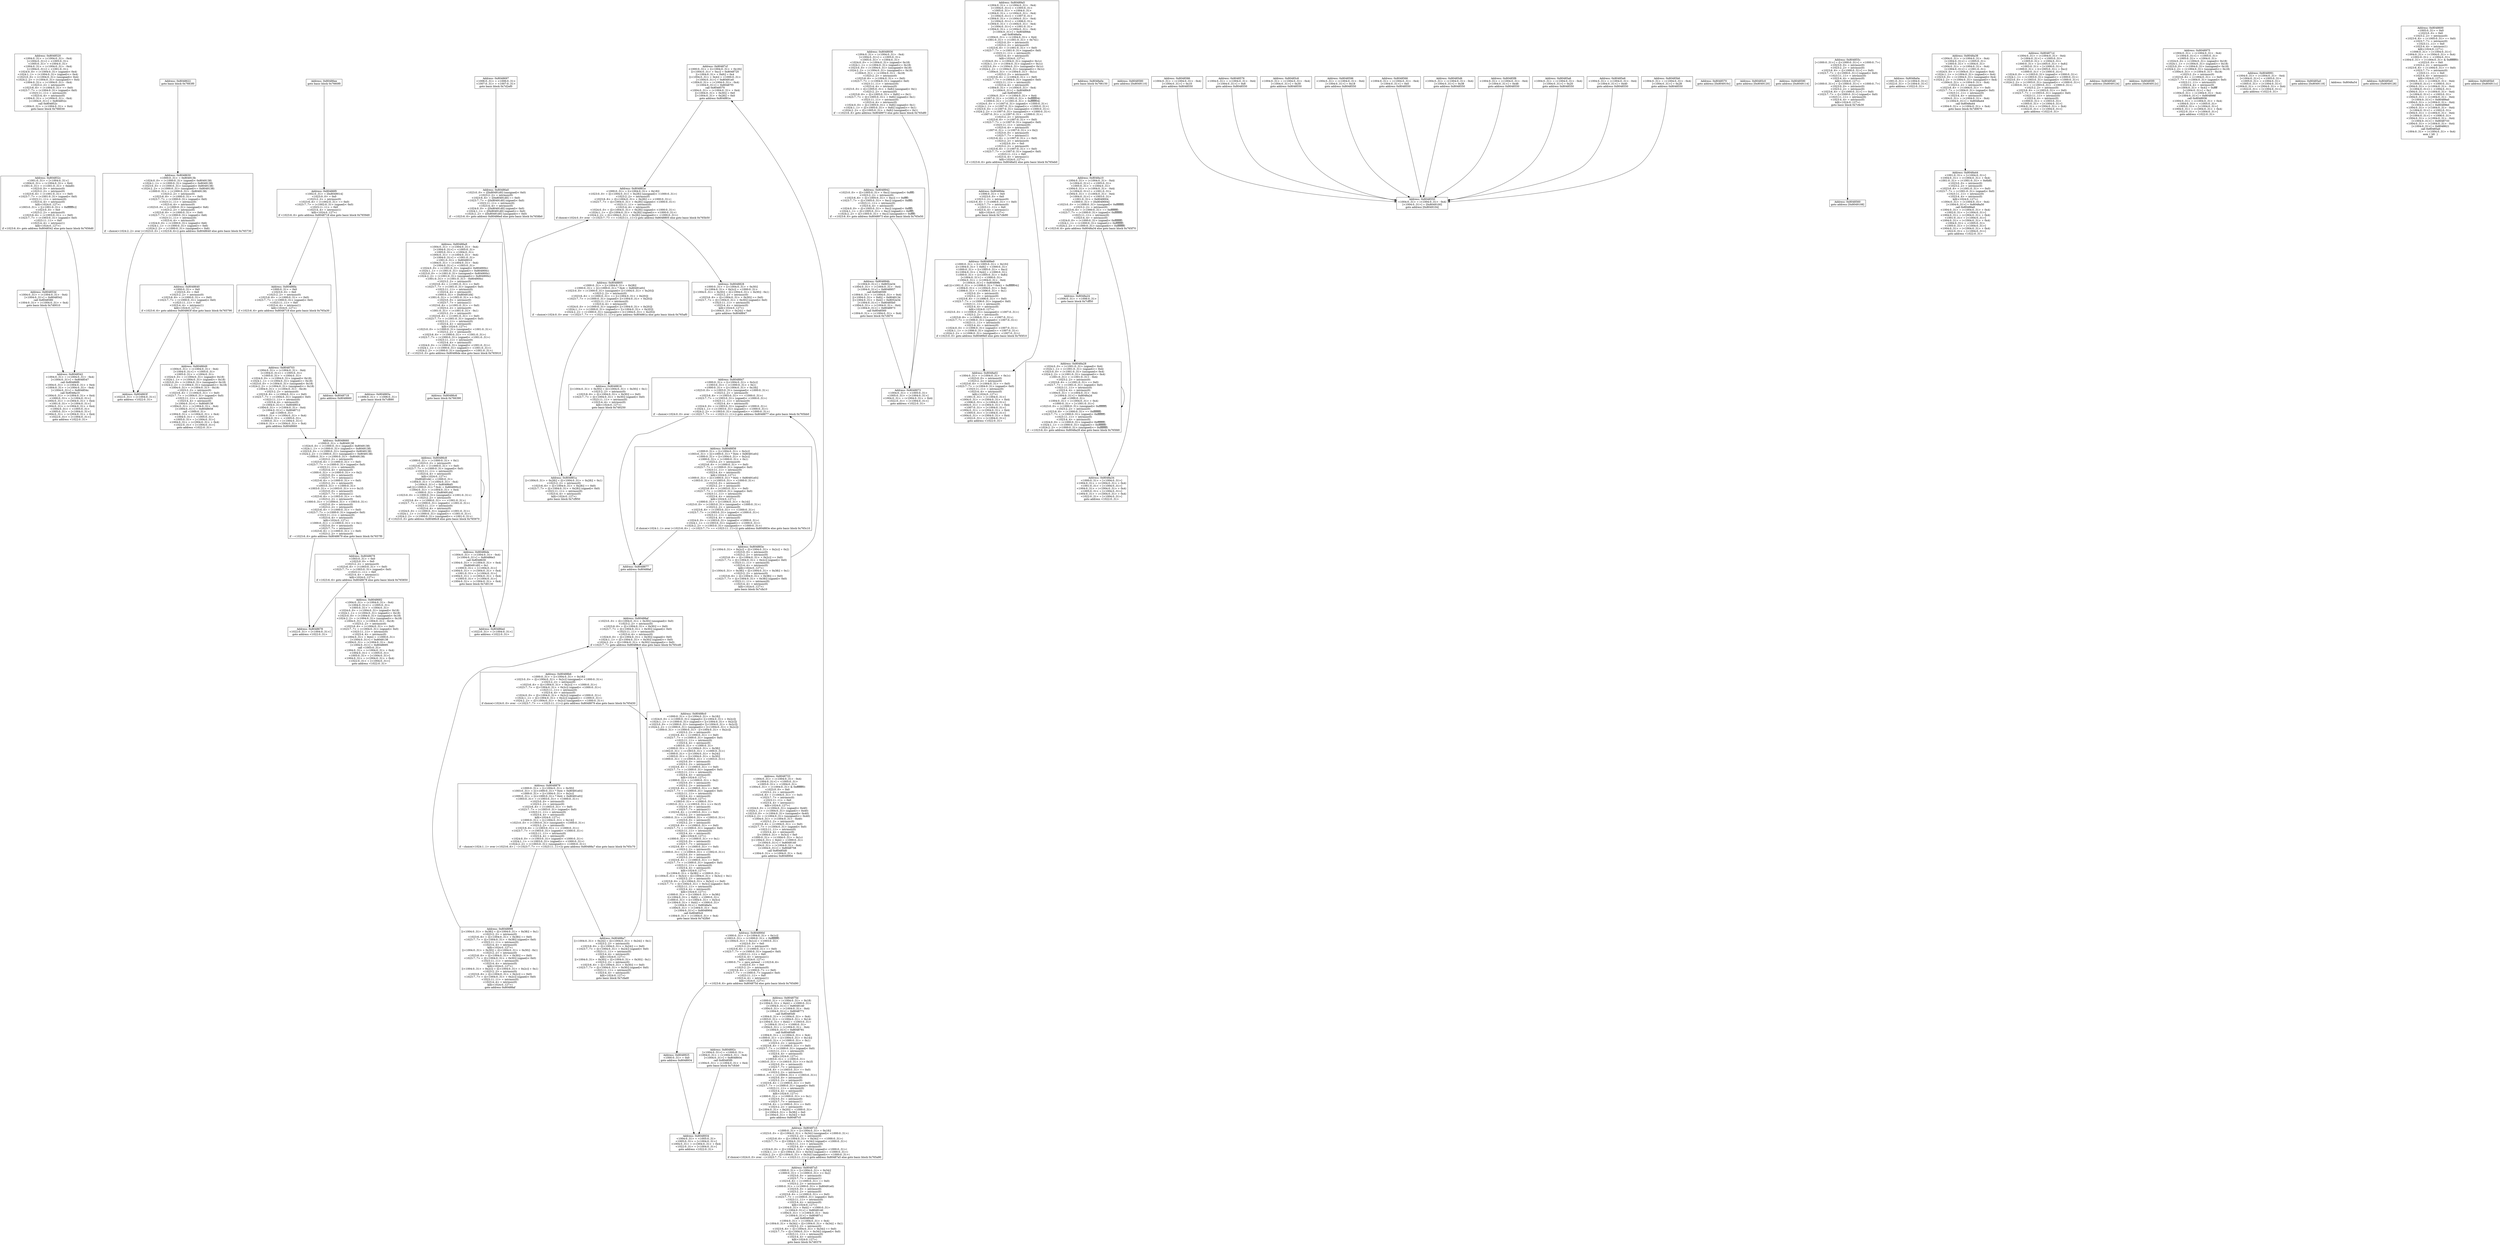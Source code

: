 digraph Program0x75bf80 {
basicBlock0x765670 [shape=box,label="Address: 0x8048520\n<1004:0..31> = (<1004:0..31> - 0x4)\n[<1004:0..31>] = <1005:0..31>\n<1005:0..31> = <1004:0..31>\n<1004:0..31> = (<1004:0..31> - 0x4)\n[<1004:0..31>] = <1001:0..31>\n<1024:0..0> = (<1004:0..31> (signed)< 0x4)\n<1024:1..1> = (<1004:0..31> (signed)<= 0x4)\n<1023:0..0> = (<1004:0..31> (unsigned)< 0x4)\n<1024:2..2> = (<1004:0..31> (unsigned)<= 0x4)\n<1004:0..31> = (<1004:0..31> - 0x4)\n<1023:2..2> = intrinsic(0)\n<1023:6..6> = (<1004:0..31> == 0x0)\n<1023:7..7> = (<1004:0..31> (signed)< 0x0)\n<1023:11..11> = intrinsic(0)\n<1023:4..4> = intrinsic(0)\n<1004:0..31> = (<1004:0..31> - 0x4)\n[<1004:0..31>] = 0x804852c\ncall 0x804852c\n<1004:0..31> = (<1004:0..31> + 0x4)\ngoto basic block 0x766030\n"];
basicBlock0x7656d0 [shape=box,label="Address: 0x804853d\n<1004:0..31> = (<1004:0..31> - 0x4)\n[<1004:0..31>] = 0x8048542\ncall 0x8048580\n<1004:0..31> = (<1004:0..31> + 0x4)\ngoto basic block 0x7d0010\n"];
basicBlock0x765730 [shape=box,label="Address: 0x804863f\n<1022:0..31> = [<1004:0..31>]\ngoto address <1022:0..31>\n"];
basicBlock0x765790 [shape=box,label="Address: 0x8048649\n<1004:0..31> = (<1004:0..31> - 0x4)\n[<1004:0..31>] = <1005:0..31>\n<1005:0..31> = <1004:0..31>\n<1024:0..0> = (<1004:0..31> (signed)< 0x18)\n<1024:1..1> = (<1004:0..31> (signed)<= 0x18)\n<1023:0..0> = (<1004:0..31> (unsigned)< 0x18)\n<1024:2..2> = (<1004:0..31> (unsigned)<= 0x18)\n<1004:0..31> = (<1004:0..31> - 0x18)\n<1023:2..2> = intrinsic(0)\n<1023:6..6> = (<1004:0..31> == 0x0)\n<1023:7..7> = (<1004:0..31> (signed)< 0x0)\n<1023:11..11> = intrinsic(0)\n<1023:4..4> = intrinsic(0)\n[<1004:0..31>] = 0x8049138\n<1004:0..31> = (<1004:0..31> - 0x4)\n[<1004:0..31>] = 0x8048658\ncall <1000:0..31>\n<1004:0..31> = (<1004:0..31> + 0x4)\n<1004:0..31> = <1005:0..31>\n<1005:0..31> = [<1004:0..31>]\n<1004:0..31> = (<1004:0..31> + 0x4)\n<1022:0..31> = [<1004:0..31>]\ngoto address <1022:0..31>\n"];
basicBlock0x7657f0 [shape=box,label="Address: 0x8048678\n<1022:0..31> = [<1004:0..31>]\ngoto address <1022:0..31>\n"];
basicBlock0x765850 [shape=box,label="Address: 0x8048682\n<1004:0..31> = (<1004:0..31> - 0x4)\n[<1004:0..31>] = <1005:0..31>\n<1005:0..31> = <1004:0..31>\n<1024:0..0> = (<1004:0..31> (signed)< 0x18)\n<1024:1..1> = (<1004:0..31> (signed)<= 0x18)\n<1023:0..0> = (<1004:0..31> (unsigned)< 0x18)\n<1024:2..2> = (<1004:0..31> (unsigned)<= 0x18)\n<1004:0..31> = (<1004:0..31> - 0x18)\n<1023:2..2> = intrinsic(0)\n<1023:6..6> = (<1004:0..31> == 0x0)\n<1023:7..7> = (<1004:0..31> (signed)< 0x0)\n<1023:11..11> = intrinsic(0)\n<1023:4..4> = intrinsic(0)\n[(<1004:0..31> + 0x4)] = <1000:0..31>\n[<1004:0..31>] = 0x8049138\n<1004:0..31> = (<1004:0..31> - 0x4)\n[<1004:0..31>] = 0x8048695\ncall <1003:0..31>\n<1004:0..31> = (<1004:0..31> + 0x4)\n<1004:0..31> = <1005:0..31>\n<1005:0..31> = [<1004:0..31>]\n<1004:0..31> = (<1004:0..31> + 0x4)\n<1022:0..31> = [<1004:0..31>]\ngoto address <1022:0..31>\n"];
basicBlock0x7658b0 [shape=box,label="Address: 0x80486a9\n<1004:0..31> = (<1004:0..31> - 0x4)\n[<1004:0..31>] = <1005:0..31>\n<1005:0..31> = <1004:0..31>\n<1004:0..31> = (<1004:0..31> - 0x4)\n[<1004:0..31>] = <1001:0..31>\n<1001:0..31> = 0x8049010\n<1004:0..31> = (<1004:0..31> - 0x4)\n[<1004:0..31>] = <1003:0..31>\n<1024:0..0> = (<1001:0..31> (signed)< 0x804900c)\n<1024:1..1> = (<1001:0..31> (signed)<= 0x804900c)\n<1023:0..0> = (<1001:0..31> (unsigned)< 0x804900c)\n<1024:2..2> = (<1001:0..31> (unsigned)<= 0x804900c)\n<1001:0..31> = (<1001:0..31> - 0x804900c)\n<1023:2..2> = intrinsic(0)\n<1023:6..6> = (<1001:0..31> == 0x0)\n<1023:7..7> = (<1001:0..31> (signed)< 0x0)\n<1023:11..11> = intrinsic(0)\n<1023:4..4> = intrinsic(0)\n<1000:0..31> = [0x80491d4]\n<1001:0..31> = (<1001:0..31> >> 0x2)\n<1023:0..0> = intrinsic(0)\n<1023:7..7> = intrinsic(1)\n<1023:6..6> = (<1001:0..31> == 0x0)\n<1023:2..2> = intrinsic(0)\n<1001:0..31> = (<1001:0..31> - 0x1)\n<1023:2..2> = intrinsic(0)\n<1023:6..6> = (<1001:0..31> == 0x0)\n<1023:7..7> = (<1001:0..31> (signed)< 0x0)\n<1023:11..11> = intrinsic(0)\n<1023:4..4> = intrinsic(0)\nkill(<1024:0..127>)\n<1023:0..0> = (<1000:0..31> (unsigned)< <1001:0..31>)\n<1023:2..2> = intrinsic(0)\n<1023:6..6> = (<1000:0..31> == <1001:0..31>)\n<1023:7..7> = (<1000:0..31> (signed)< <1001:0..31>)\n<1023:11..11> = intrinsic(0)\n<1023:4..4> = intrinsic(0)\n<1024:0..0> = (<1000:0..31> (signed)< <1001:0..31>)\n<1024:1..1> = (<1000:0..31> (signed)<= <1001:0..31>)\n<1024:2..2> = (<1000:0..31> (unsigned)<= <1001:0..31>)\nif ~<1023:0..0> goto address 0x80486de else goto basic block 0x765910\n"];
basicBlock0x765910 [shape=box,label="Address: 0x80486c6\ngoto basic block 0x766390\n"];
basicBlock0x765970 [shape=box,label="Address: 0x80486de\n<1004:0..31> = (<1004:0..31> - 0x4)\n[<1004:0..31>] = 0x80486e3\ncall 0x8048630\n<1004:0..31> = (<1004:0..31> + 0x4)\n[0x80491d0] = 0x1\n<1000:0..31> = [<1004:0..31>]\n<1004:0..31> = (<1004:0..31> + 0x4)\n<1001:0..31> = [<1004:0..31>]\n<1004:0..31> = (<1004:0..31> + 0x4)\n<1005:0..31> = [<1004:0..31>]\n<1004:0..31> = (<1004:0..31> + 0x4)\ngoto basic block 0x7d0130\n"];
basicBlock0x7659d0 [shape=box,label="Address: 0x80486fa\n<1000:0..31> = 0x0\n<1023:0..0> = 0x0\n<1023:2..2> = intrinsic(0)\n<1023:6..6> = (<1000:0..31> == 0x0)\n<1023:7..7> = (<1000:0..31> (signed)< 0x0)\n<1023:11..11> = 0x0\n<1023:4..4> = intrinsic(1)\nkill(<1024:0..127>)\nif <1023:6..6> goto address 0x8048718 else goto basic block 0x765a30\n"];
basicBlock0x765a30 [shape=box,label="Address: 0x8048703\n<1004:0..31> = (<1004:0..31> - 0x4)\n[<1004:0..31>] = <1005:0..31>\n<1005:0..31> = <1004:0..31>\n<1024:0..0> = (<1004:0..31> (signed)< 0x18)\n<1024:1..1> = (<1004:0..31> (signed)<= 0x18)\n<1023:0..0> = (<1004:0..31> (unsigned)< 0x18)\n<1024:2..2> = (<1004:0..31> (unsigned)<= 0x18)\n<1004:0..31> = (<1004:0..31> - 0x18)\n<1023:2..2> = intrinsic(0)\n<1023:6..6> = (<1004:0..31> == 0x0)\n<1023:7..7> = (<1004:0..31> (signed)< 0x0)\n<1023:11..11> = intrinsic(0)\n<1023:4..4> = intrinsic(0)\n[<1004:0..31>] = 0x8049014\n<1004:0..31> = (<1004:0..31> - 0x4)\n[<1004:0..31>] = 0x8048712\ncall <1000:0..31>\n<1004:0..31> = (<1004:0..31> + 0x4)\n<1004:0..31> = <1005:0..31>\n<1005:0..31> = [<1004:0..31>]\n<1004:0..31> = (<1004:0..31> + 0x4)\ngoto address 0x8048660\n"];
basicBlock0x765a90 [shape=box,label="Address: 0x80487cf\n<1000:0..31> = [(<1004:0..31> + 0x18)]\n[(<1004:0..31> + 0xc)] = 0x8048720\n[(<1004:0..31> + 0x8)] = 0x4\n[(<1004:0..31> + 0x4)] = <1000:0..31>\n[<1004:0..31>] = 0x80491e0\n<1004:0..31> = (<1004:0..31> - 0x4)\n[<1004:0..31>] = 0x80487f3\ncall 0x8048570\n<1004:0..31> = (<1004:0..31> + 0x4)\n[(<1004:0..31> + 0x30)] = 0x0\n[(<1004:0..31> + 0x28)] = 0x0\ngoto address 0x804881e\n"];
basicBlock0x765af0 [shape=box,label="Address: 0x8048816\n[(<1004:0..31> + 0x30)] = ([(<1004:0..31> + 0x30)] + 0x1)\n<1023:2..2> = intrinsic(0)\n<1023:6..6> = ([(<1004:0..31> + 0x30)] == 0x0)\n<1023:7..7> = ([(<1004:0..31> + 0x30)] (signed)< 0x0)\n<1023:11..11> = intrinsic(0)\n<1023:4..4> = intrinsic(0)\nkill(<1024:0..127>)\ngoto basic block 0x7d0250\n"];
basicBlock0x765b50 [shape=box,label="Address: 0x8048828\n<1000:0..31> = [(<1004:0..31> + 0x30)]\n[(<1004:0..31> + 0x2c)] = <1000:0..31>\n[(<1004:0..31> + 0x30)] = ([(<1004:0..31> + 0x30)] - 0x1)\n<1023:2..2> = intrinsic(0)\n<1023:6..6> = ([(<1004:0..31> + 0x30)] == 0x0)\n<1023:7..7> = ([(<1004:0..31> + 0x30)] (signed)< 0x0)\n<1023:11..11> = intrinsic(0)\n<1023:4..4> = intrinsic(0)\nkill(<1024:0..127>)\n[(<1004:0..31> + 0x24)] = 0x0\ngoto address 0x8048847\n"];
basicBlock0x765bb0 [shape=box,label="Address: 0x8048856\n<1000:0..31> = [(<1004:0..31> + 0x2c)]\n<1003:0..31> = [((<1000:0..31> * 0x4) + 0x80491e0)]\n<1000:0..31> = [(<1004:0..31> + 0x2c)]\n<1000:0..31> = (<1000:0..31> + 0x1)\n<1023:2..2> = intrinsic(0)\n<1023:6..6> = (<1000:0..31> == 0x0)\n<1023:7..7> = (<1000:0..31> (signed)< 0x0)\n<1023:11..11> = intrinsic(0)\n<1023:4..4> = intrinsic(0)\nkill(<1024:0..127>)\n<1000:0..31> = [((<1000:0..31> * 0x4) + 0x80491e0)]\n<1003:0..31> = (<1003:0..31> + <1000:0..31>)\n<1023:0..0> = intrinsic(0)\n<1023:2..2> = intrinsic(0)\n<1023:6..6> = (<1003:0..31> == 0x0)\n<1023:7..7> = (<1003:0..31> (signed)< 0x0)\n<1023:11..11> = intrinsic(0)\n<1023:4..4> = intrinsic(0)\nkill(<1024:0..127>)\n<1000:0..31> = [(<1004:0..31> + 0x14)]\n<1023:0..0> = (<1003:0..31> (unsigned)< <1000:0..31>)\n<1023:2..2> = intrinsic(0)\n<1023:6..6> = (<1003:0..31> == <1000:0..31>)\n<1023:7..7> = (<1003:0..31> (signed)< <1000:0..31>)\n<1023:11..11> = intrinsic(0)\n<1023:4..4> = intrinsic(0)\n<1024:0..0> = (<1003:0..31> (signed)< <1000:0..31>)\n<1024:1..1> = (<1003:0..31> (signed)<= <1000:0..31>)\n<1024:2..2> = (<1003:0..31> (unsigned)<= <1000:0..31>)\nif choice(<1024:1..1> over (<1023:6..6> | ~(<1023:7..7> == <1023:11..11>))) goto address 0x804883e else goto basic block 0x765c10\n"];
basicBlock0x765c10 [shape=box,label="Address: 0x8048877\ngoto address 0x80488af\n"];
basicBlock0x765c70 [shape=box,label="Address: 0x8048899\n[(<1004:0..31> + 0x38)] = ([(<1004:0..31> + 0x38)] + 0x1)\n<1023:2..2> = intrinsic(0)\n<1023:6..6> = ([(<1004:0..31> + 0x38)] == 0x0)\n<1023:7..7> = ([(<1004:0..31> + 0x38)] (signed)< 0x0)\n<1023:11..11> = intrinsic(0)\n<1023:4..4> = intrinsic(0)\nkill(<1024:0..127>)\n[(<1004:0..31> + 0x30)] = ([(<1004:0..31> + 0x30)] - 0x1)\n<1023:2..2> = intrinsic(0)\n<1023:6..6> = ([(<1004:0..31> + 0x30)] == 0x0)\n<1023:7..7> = ([(<1004:0..31> + 0x30)] (signed)< 0x0)\n<1023:11..11> = intrinsic(0)\n<1023:4..4> = intrinsic(0)\nkill(<1024:0..127>)\n[(<1004:0..31> + 0x2c)] = ([(<1004:0..31> + 0x2c)] + 0x1)\n<1023:2..2> = intrinsic(0)\n<1023:6..6> = ([(<1004:0..31> + 0x2c)] == 0x0)\n<1023:7..7> = ([(<1004:0..31> + 0x2c)] (signed)< 0x0)\n<1023:11..11> = intrinsic(0)\n<1023:4..4> = intrinsic(0)\nkill(<1024:0..127>)\ngoto address 0x80488af\n"];
basicBlock0x765cd0 [shape=box,label="Address: 0x80488b6\n<1000:0..31> = [(<1004:0..31> + 0x18)]\n<1023:0..0> = ([(<1004:0..31> + 0x2c)] (unsigned)< <1000:0..31>)\n<1023:2..2> = intrinsic(0)\n<1023:6..6> = ([(<1004:0..31> + 0x2c)] == <1000:0..31>)\n<1023:7..7> = ([(<1004:0..31> + 0x2c)] (signed)< <1000:0..31>)\n<1023:11..11> = intrinsic(0)\n<1023:4..4> = intrinsic(0)\n<1024:0..0> = ([(<1004:0..31> + 0x2c)] (signed)< <1000:0..31>)\n<1024:1..1> = ([(<1004:0..31> + 0x2c)] (signed)<= <1000:0..31>)\n<1024:2..2> = ([(<1004:0..31> + 0x2c)] (unsigned)<= <1000:0..31>)\nif choice(<1024:0..0> over ~(<1023:7..7> == <1023:11..11>)) goto address 0x8048879 else goto basic block 0x765d30\n"];
basicBlock0x765d30 [shape=box,label="Address: 0x80488c0\n<1000:0..31> = [(<1004:0..31> + 0x18)]\n<1024:0..0> = (<1000:0..31> (signed)< [(<1004:0..31> + 0x2c)])\n<1024:1..1> = (<1000:0..31> (signed)<= [(<1004:0..31> + 0x2c)])\n<1023:0..0> = (<1000:0..31> (unsigned)< [(<1004:0..31> + 0x2c)])\n<1024:2..2> = (<1000:0..31> (unsigned)<= [(<1004:0..31> + 0x2c)])\n<1000:0..31> = (<1000:0..31> - [(<1004:0..31> + 0x2c)])\n<1023:2..2> = intrinsic(0)\n<1023:6..6> = (<1000:0..31> == 0x0)\n<1023:7..7> = (<1000:0..31> (signed)< 0x0)\n<1023:11..11> = intrinsic(0)\n<1023:4..4> = intrinsic(0)\n<1003:0..31> = <1000:0..31>\n<1000:0..31> = [(<1004:0..31> + 0x38)]\n<1002:0..31> = (<1003:0..31> + <1000:0..31>)\n<1000:0..31> = [(<1004:0..31> + 0x24)]\n<1003:0..31> = [(<1004:0..31> + 0x30)]\n<1000:0..31> = (<1000:0..31> + <1003:0..31>)\n<1023:0..0> = intrinsic(0)\n<1023:2..2> = intrinsic(0)\n<1023:6..6> = (<1000:0..31> == 0x0)\n<1023:7..7> = (<1000:0..31> (signed)< 0x0)\n<1023:11..11> = intrinsic(0)\n<1023:4..4> = intrinsic(0)\nkill(<1024:0..127>)\n<1000:0..31> = (<1000:0..31> + 0x2)\n<1023:0..0> = intrinsic(0)\n<1023:2..2> = intrinsic(0)\n<1023:6..6> = (<1000:0..31> == 0x0)\n<1023:7..7> = (<1000:0..31> (signed)< 0x0)\n<1023:11..11> = intrinsic(0)\n<1023:4..4> = intrinsic(0)\nkill(<1024:0..127>)\n<1003:0..31> = <1000:0..31>\n<1003:0..31> = (<1003:0..31> >>> 0x1f)\n<1023:0..0> = intrinsic(0)\n<1023:7..7> = intrinsic(1)\n<1023:6..6> = (<1003:0..31> == 0x0)\n<1023:2..2> = intrinsic(0)\n<1000:0..31> = (<1000:0..31> + <1003:0..31>)\n<1023:0..0> = intrinsic(0)\n<1023:2..2> = intrinsic(0)\n<1023:6..6> = (<1000:0..31> == 0x0)\n<1023:7..7> = (<1000:0..31> (signed)< 0x0)\n<1023:11..11> = intrinsic(0)\n<1023:4..4> = intrinsic(0)\nkill(<1024:0..127>)\n<1000:0..31> = (<1000:0..31> >> 0x1)\n<1023:0..0> = intrinsic(0)\n<1023:7..7> = intrinsic(1)\n<1023:6..6> = (<1000:0..31> == 0x0)\n<1023:2..2> = intrinsic(0)\n<1000:0..31> = (<1000:0..31> + <1002:0..31>)\n<1023:0..0> = intrinsic(0)\n<1023:2..2> = intrinsic(0)\n<1023:6..6> = (<1000:0..31> == 0x0)\n<1023:7..7> = (<1000:0..31> (signed)< 0x0)\n<1023:11..11> = intrinsic(0)\n<1023:4..4> = intrinsic(0)\nkill(<1024:0..127>)\n[(<1004:0..31> + 0x38)] = <1000:0..31>\n[(<1004:0..31> + 0x3c)] = ([(<1004:0..31> + 0x3c)] + 0x1)\n<1023:2..2> = intrinsic(0)\n<1023:6..6> = ([(<1004:0..31> + 0x3c)] == 0x0)\n<1023:7..7> = ([(<1004:0..31> + 0x3c)] (signed)< 0x0)\n<1023:11..11> = intrinsic(0)\n<1023:4..4> = intrinsic(0)\nkill(<1024:0..127>)\n<1000:0..31> = [(<1004:0..31> + 0x38)]\n[(<1004:0..31> + 0x8)] = <1000:0..31>\n<1000:0..31> = [(<1004:0..31> + 0x3c)]\n[(<1004:0..31> + 0x4)] = <1000:0..31>\n[<1004:0..31>] = 0x8048a5c\n<1004:0..31> = (<1004:0..31> - 0x4)\n[<1004:0..31>] = 0x804890d\ncall 0x80485c0\n<1004:0..31> = (<1004:0..31> + 0x4)\ngoto basic block 0x7d2fb0\n"];
basicBlock0x765d90 [shape=box,label="Address: 0x8048925\n<1000:0..31> = 0x0\ngoto address 0x8048934\n"];
basicBlock0x765df0 [shape=box,label="Address: 0x8048942\n<1023:0..0> = ([(<1005:0..31> + 0xc)] (unsigned)< 0xffff)\n<1023:2..2> = intrinsic(0)\n<1023:6..6> = ([(<1005:0..31> + 0xc)] == 0xffff)\n<1023:7..7> = ([(<1005:0..31> + 0xc)] (signed)< 0xffff)\n<1023:11..11> = intrinsic(0)\n<1023:4..4> = intrinsic(0)\n<1024:0..0> = ([(<1005:0..31> + 0xc)] (signed)< 0xffff)\n<1024:1..1> = ([(<1005:0..31> + 0xc)] (signed)<= 0xffff)\n<1024:2..2> = ([(<1005:0..31> + 0xc)] (unsigned)<= 0xffff)\nif ~<1023:6..6> goto address 0x8048973 else goto basic block 0x765e50\n"];
basicBlock0x765e50 [shape=box,label="Address: 0x804894b\n[<1004:0..31>] = 0x8052e34\n<1004:0..31> = (<1004:0..31> - 0x4)\n[<1004:0..31>] = 0x8048957\ncall 0x8048590\n<1004:0..31> = (<1004:0..31> + 0x4)\n[(<1004:0..31> + 0x8)] = 0x8049134\n[(<1004:0..31> + 0x4)] = 0x8052e34\n[<1004:0..31>] = 0x80485b0\n<1004:0..31> = (<1004:0..31> - 0x4)\n[<1004:0..31>] = 0x8048973\ncall 0x8048560\n<1004:0..31> = (<1004:0..31> + 0x4)\ngoto basic block 0x7cfd70\n"];
basicBlock0x765eb0 [shape=box,label="Address: 0x80489de\n<1006:0..31> = 0x0\n<1023:0..0> = 0x0\n<1023:2..2> = intrinsic(0)\n<1023:6..6> = (<1006:0..31> == 0x0)\n<1023:7..7> = intrinsic(0)\n<1023:11..11> = 0x0\n<1023:4..4> = intrinsic(1)\nkill(<1024:0..127>)\ngoto basic block 0x7cfe90\n"];
basicBlock0x765f10 [shape=box,label="Address: 0x8048a02\n<1004:0..31> = (<1004:0..31> + 0x1c)\n<1023:0..0> = intrinsic(0)\n<1023:2..2> = intrinsic(0)\n<1023:6..6> = (<1004:0..31> == 0x0)\n<1023:7..7> = (<1004:0..31> (signed)< 0x0)\n<1023:11..11> = intrinsic(0)\n<1023:4..4> = intrinsic(0)\nkill(<1024:0..127>)\n<1001:0..31> = [<1004:0..31>]\n<1004:0..31> = (<1004:0..31> + 0x4)\n<1006:0..31> = [<1004:0..31>]\n<1004:0..31> = (<1004:0..31> + 0x4)\n<1007:0..31> = [<1004:0..31>]\n<1004:0..31> = (<1004:0..31> + 0x4)\n<1005:0..31> = [<1004:0..31>]\n<1004:0..31> = (<1004:0..31> + 0x4)\n<1022:0..31> = [<1004:0..31>]\ngoto address <1022:0..31>\n"];
basicBlock0x765f70 [shape=box,label="Address: 0x8048a24\n<1006:0..31> = <1006:0..31>\ngoto basic block 0x7cff50\n"];
basicBlock0x765fd0 [shape=box,label="Address: 0x8048a34\n<1000:0..31> = [<1004:0..31>]\n<1004:0..31> = (<1004:0..31> + 0x4)\n<1001:0..31> = [<1004:0..31>]\n<1004:0..31> = (<1004:0..31> + 0x4)\n<1005:0..31> = [<1004:0..31>]\n<1004:0..31> = (<1004:0..31> + 0x4)\n<1022:0..31> = [<1004:0..31>]\ngoto address <1022:0..31>\n"];
basicBlock0x766030 [shape=box,label="Address: 0x804852c\n<1001:0..31> = [<1004:0..31>]\n<1004:0..31> = (<1004:0..31> + 0x4)\n<1001:0..31> = (<1001:0..31> + 0xbd0)\n<1023:0..0> = intrinsic(0)\n<1023:2..2> = intrinsic(0)\n<1023:6..6> = (<1001:0..31> == 0x0)\n<1023:7..7> = (<1001:0..31> (signed)< 0x0)\n<1023:11..11> = intrinsic(0)\n<1023:4..4> = intrinsic(0)\nkill(<1024:0..127>)\n<1003:0..31> = [(<1001:0..31> + 0xfffffffc)]\n<1023:0..0> = 0x0\n<1023:2..2> = intrinsic(0)\n<1023:6..6> = (<1003:0..31> == 0x0)\n<1023:7..7> = (<1003:0..31> (signed)< 0x0)\n<1023:11..11> = 0x0\n<1023:4..4> = intrinsic(1)\nkill(<1024:0..127>)\nif <1023:6..6> goto address 0x8048542 else goto basic block 0x7656d0\n"];
basicBlock0x766090 [shape=box,label="Address: 0x8048580\ngoto address [0x8049110]\n"];
basicBlock0x7660f0 [shape=box,label="Address: 0x80486f0\n<1002:0..31> = [0x8049014]\n<1023:0..0> = 0x0\n<1023:2..2> = intrinsic(0)\n<1023:6..6> = (<1002:0..31> == 0x0)\n<1023:7..7> = (<1002:0..31> (signed)< 0x0)\n<1023:11..11> = 0x0\n<1023:4..4> = intrinsic(1)\nkill(<1024:0..127>)\nif <1023:6..6> goto address 0x8048718 else goto basic block 0x7659d0\n"];
basicBlock0x766150 [shape=box,label="Address: 0x8048a10\n<1004:0..31> = (<1004:0..31> - 0x4)\n[<1004:0..31>] = <1005:0..31>\n<1005:0..31> = <1004:0..31>\n<1004:0..31> = (<1004:0..31> - 0x4)\n[<1004:0..31>] = <1001:0..31>\n<1004:0..31> = (<1004:0..31> - 0x4)\n[<1004:0..31>] = <1003:0..31>\n<1001:0..31> = 0x8049004\n<1000:0..31> = [0x8049004]\n<1023:0..0> = (<1000:0..31> (unsigned)< 0xffffffff)\n<1023:2..2> = intrinsic(0)\n<1023:6..6> = (<1000:0..31> == 0xffffffff)\n<1023:7..7> = (<1000:0..31> (signed)< 0xffffffff)\n<1023:11..11> = intrinsic(0)\n<1023:4..4> = intrinsic(0)\n<1024:0..0> = (<1000:0..31> (signed)< 0xffffffff)\n<1024:1..1> = (<1000:0..31> (signed)<= 0xffffffff)\n<1024:2..2> = (<1000:0..31> (unsigned)<= 0xffffffff)\nif <1023:6..6> goto address 0x8048a34 else goto basic block 0x765f70\n"];
basicBlock0x7661b0 [shape=box,label="Address: 0x8048550\n<1004:0..31> = (<1004:0..31> - 0x4)\n[<1004:0..31>] = [0x8049100]\ngoto address [0x8049104]\n"];
basicBlock0x766210 [shape=box,label="Address: 0x8048640\n<1000:0..31> = 0x0\n<1023:0..0> = 0x0\n<1023:2..2> = intrinsic(0)\n<1023:6..6> = (<1000:0..31> == 0x0)\n<1023:7..7> = (<1000:0..31> (signed)< 0x0)\n<1023:11..11> = 0x0\n<1023:4..4> = intrinsic(1)\nkill(<1024:0..127>)\nif <1023:6..6> goto address 0x804863f else goto basic block 0x765790\n"];
basicBlock0x766270 [shape=box,label="Address: 0x804865a\n<1006:0..31> = <1006:0..31>\ngoto basic block 0x7cf890\n"];
basicBlock0x7662d0 [shape=box,label="Address: 0x8048679\n<1003:0..31> = 0x0\n<1023:0..0> = 0x0\n<1023:2..2> = intrinsic(0)\n<1023:6..6> = (<1003:0..31> == 0x0)\n<1023:7..7> = (<1003:0..31> (signed)< 0x0)\n<1023:11..11> = 0x0\n<1023:4..4> = intrinsic(1)\nkill(<1024:0..127>)\nif <1023:6..6> goto address 0x8048678 else goto basic block 0x765850\n"];
basicBlock0x766330 [shape=box,label="Address: 0x8048697\n<1006:0..31> = <1006:0..31>\n<1007:0..31> = <1007:0..31>\ngoto basic block 0x7d2ef0\n"];
basicBlock0x766390 [shape=box,label="Address: 0x80486c8\n<1000:0..31> = (<1000:0..31> + 0x1)\n<1023:2..2> = intrinsic(0)\n<1023:6..6> = (<1000:0..31> == 0x0)\n<1023:7..7> = (<1000:0..31> (signed)< 0x0)\n<1023:11..11> = intrinsic(0)\n<1023:4..4> = intrinsic(0)\nkill(<1024:0..127>)\n[0x80491d4] = <1000:0..31>\n<1004:0..31> = (<1004:0..31> - 0x4)\n[<1004:0..31>] = 0x80486d5\ncall [((<1000:0..31> * 0x4) + 0x804900c)]\n<1004:0..31> = (<1004:0..31> + 0x4)\n<1000:0..31> = [0x80491d4]\n<1023:0..0> = (<1000:0..31> (unsigned)< <1001:0..31>)\n<1023:2..2> = intrinsic(0)\n<1023:6..6> = (<1000:0..31> == <1001:0..31>)\n<1023:7..7> = (<1000:0..31> (signed)< <1001:0..31>)\n<1023:11..11> = intrinsic(0)\n<1023:4..4> = intrinsic(0)\n<1024:0..0> = (<1000:0..31> (signed)< <1001:0..31>)\n<1024:1..1> = (<1000:0..31> (signed)<= <1001:0..31>)\n<1024:2..2> = (<1000:0..31> (unsigned)<= <1001:0..31>)\nif <1023:0..0> goto address 0x80486c8 else goto basic block 0x765970\n"];
basicBlock0x7663f0 [shape=box,label="Address: 0x8048630\n<1000:0..31> = 0x804913b\n<1024:0..0> = (<1000:0..31> (signed)< 0x8049138)\n<1024:1..1> = (<1000:0..31> (signed)<= 0x8049138)\n<1023:0..0> = (<1000:0..31> (unsigned)< 0x8049138)\n<1024:2..2> = (<1000:0..31> (unsigned)<= 0x8049138)\n<1000:0..31> = (<1000:0..31> - 0x8049138)\n<1023:2..2> = intrinsic(0)\n<1023:6..6> = (<1000:0..31> == 0x0)\n<1023:7..7> = (<1000:0..31> (signed)< 0x0)\n<1023:11..11> = intrinsic(0)\n<1023:4..4> = intrinsic(0)\n<1023:0..0> = (<1000:0..31> (unsigned)< 0x6)\n<1023:2..2> = intrinsic(0)\n<1023:6..6> = (<1000:0..31> == 0x6)\n<1023:7..7> = (<1000:0..31> (signed)< 0x6)\n<1023:11..11> = intrinsic(0)\n<1023:4..4> = intrinsic(0)\n<1024:0..0> = (<1000:0..31> (signed)< 0x6)\n<1024:1..1> = (<1000:0..31> (signed)<= 0x6)\n<1024:2..2> = (<1000:0..31> (unsigned)<= 0x6)\nif ~choice(<1024:2..2> over (<1023:0..0> | <1023:6..6>)) goto address 0x8048640 else goto basic block 0x765730\n"];
basicBlock0x766450 [shape=box,label="Address: 0x80486ee\ngoto basic block 0x7660f0\n"];
basicBlock0x7cf830 [shape=box,label="Address: 0x8048718\ngoto address 0x8048660\n"];
basicBlock0x7cf890 [shape=box,label="Address: 0x8048660\n<1000:0..31> = 0x8049138\n<1024:0..0> = (<1000:0..31> (signed)< 0x8049138)\n<1024:1..1> = (<1000:0..31> (signed)<= 0x8049138)\n<1023:0..0> = (<1000:0..31> (unsigned)< 0x8049138)\n<1024:2..2> = (<1000:0..31> (unsigned)<= 0x8049138)\n<1000:0..31> = (<1000:0..31> - 0x8049138)\n<1023:2..2> = intrinsic(0)\n<1023:6..6> = (<1000:0..31> == 0x0)\n<1023:7..7> = (<1000:0..31> (signed)< 0x0)\n<1023:11..11> = intrinsic(0)\n<1023:4..4> = intrinsic(0)\n<1000:0..31> = (<1000:0..31> >> 0x2)\n<1023:0..0> = intrinsic(0)\n<1023:7..7> = intrinsic(1)\n<1023:6..6> = (<1000:0..31> == 0x0)\n<1023:2..2> = intrinsic(0)\n<1003:0..31> = <1000:0..31>\n<1003:0..31> = (<1003:0..31> >>> 0x1f)\n<1023:0..0> = intrinsic(0)\n<1023:7..7> = intrinsic(1)\n<1023:6..6> = (<1003:0..31> == 0x0)\n<1023:2..2> = intrinsic(0)\n<1000:0..31> = (<1000:0..31> + <1003:0..31>)\n<1023:0..0> = intrinsic(0)\n<1023:2..2> = intrinsic(0)\n<1023:6..6> = (<1000:0..31> == 0x0)\n<1023:7..7> = (<1000:0..31> (signed)< 0x0)\n<1023:11..11> = intrinsic(0)\n<1023:4..4> = intrinsic(0)\nkill(<1024:0..127>)\n<1000:0..31> = (<1000:0..31> >> 0x1)\n<1023:0..0> = intrinsic(0)\n<1023:7..7> = intrinsic(1)\n<1023:6..6> = (<1000:0..31> == 0x0)\n<1023:2..2> = intrinsic(0)\nif ~<1023:6..6> goto address 0x8048679 else goto basic block 0x7657f0\n"];
basicBlock0x7cf8f0 [shape=box,label="Address: 0x8048570\ngoto address [0x804910c]\n"];
basicBlock0x7cf950 [shape=box,label="Address: 0x804881e\n<1000:0..31> = [(<1004:0..31> + 0x18)]\n<1023:0..0> = ([(<1004:0..31> + 0x28)] (unsigned)< <1000:0..31>)\n<1023:2..2> = intrinsic(0)\n<1023:6..6> = ([(<1004:0..31> + 0x28)] == <1000:0..31>)\n<1023:7..7> = ([(<1004:0..31> + 0x28)] (signed)< <1000:0..31>)\n<1023:11..11> = intrinsic(0)\n<1023:4..4> = intrinsic(0)\n<1024:0..0> = ([(<1004:0..31> + 0x28)] (signed)< <1000:0..31>)\n<1024:1..1> = ([(<1004:0..31> + 0x28)] (signed)<= <1000:0..31>)\n<1024:2..2> = ([(<1004:0..31> + 0x28)] (unsigned)<= <1000:0..31>)\nif choice(<1024:0..0> over ~(<1023:7..7> == <1023:11..11>)) goto address 0x8048805 else goto basic block 0x765b50\n"];
basicBlock0x7cf9b0 [shape=box,label="Address: 0x8048805\n<1000:0..31> = [(<1004:0..31> + 0x28)]\n<1000:0..31> = [((<1000:0..31> * 0x4) + 0x80491e0)]\n<1023:0..0> = (<1000:0..31> (unsigned)< [(<1004:0..31> + 0x20)])\n<1023:2..2> = intrinsic(0)\n<1023:6..6> = (<1000:0..31> == [(<1004:0..31> + 0x20)])\n<1023:7..7> = (<1000:0..31> (signed)< [(<1004:0..31> + 0x20)])\n<1023:11..11> = intrinsic(0)\n<1023:4..4> = intrinsic(0)\n<1024:0..0> = (<1000:0..31> (signed)< [(<1004:0..31> + 0x20)])\n<1024:1..1> = (<1000:0..31> (signed)<= [(<1004:0..31> + 0x20)])\n<1024:2..2> = (<1000:0..31> (unsigned)<= [(<1004:0..31> + 0x20)])\nif ~choice(<1024:0..0> over ~(<1023:7..7> == <1023:11..11>)) goto address 0x804881a else goto basic block 0x765af0\n"];
basicBlock0x7cfa10 [shape=box,label="Address: 0x8048847\n<1000:0..31> = [(<1004:0..31> + 0x2c)]\n<1003:0..31> = (<1000:0..31> + 0x1)\n<1000:0..31> = [(<1004:0..31> + 0x18)]\n<1023:0..0> = (<1003:0..31> (unsigned)< <1000:0..31>)\n<1023:2..2> = intrinsic(0)\n<1023:6..6> = (<1003:0..31> == <1000:0..31>)\n<1023:7..7> = (<1003:0..31> (signed)< <1000:0..31>)\n<1023:11..11> = intrinsic(0)\n<1023:4..4> = intrinsic(0)\n<1024:0..0> = (<1003:0..31> (signed)< <1000:0..31>)\n<1024:1..1> = (<1003:0..31> (signed)<= <1000:0..31>)\n<1024:2..2> = (<1003:0..31> (unsigned)<= <1000:0..31>)\nif ~choice(<1024:0..0> over ~(<1023:7..7> == <1023:11..11>)) goto address 0x8048877 else goto basic block 0x765bb0\n"];
basicBlock0x7cfa70 [shape=box,label="Address: 0x804883e\n[(<1004:0..31> + 0x2c)] = ([(<1004:0..31> + 0x2c)] + 0x2)\n<1023:0..0> = intrinsic(0)\n<1023:2..2> = intrinsic(0)\n<1023:6..6> = ([(<1004:0..31> + 0x2c)] == 0x0)\n<1023:7..7> = ([(<1004:0..31> + 0x2c)] (signed)< 0x0)\n<1023:11..11> = intrinsic(0)\n<1023:4..4> = intrinsic(0)\nkill(<1024:0..127>)\n[(<1004:0..31> + 0x38)] = ([(<1004:0..31> + 0x38)] + 0x1)\n<1023:2..2> = intrinsic(0)\n<1023:6..6> = ([(<1004:0..31> + 0x38)] == 0x0)\n<1023:7..7> = ([(<1004:0..31> + 0x38)] (signed)< 0x0)\n<1023:11..11> = intrinsic(0)\n<1023:4..4> = intrinsic(0)\nkill(<1024:0..127>)\ngoto basic block 0x7cfa10\n"];
basicBlock0x7cfad0 [shape=box,label="Address: 0x80488af\n<1023:0..0> = ([(<1004:0..31> + 0x30)] (unsigned)< 0x0)\n<1023:2..2> = intrinsic(0)\n<1023:6..6> = ([(<1004:0..31> + 0x30)] == 0x0)\n<1023:7..7> = ([(<1004:0..31> + 0x30)] (signed)< 0x0)\n<1023:11..11> = intrinsic(0)\n<1023:4..4> = intrinsic(0)\n<1024:0..0> = ([(<1004:0..31> + 0x30)] (signed)< 0x0)\n<1024:1..1> = ([(<1004:0..31> + 0x30)] (signed)<= 0x0)\n<1024:2..2> = ([(<1004:0..31> + 0x30)] (unsigned)<= 0x0)\nif <1023:7..7> goto address 0x80488c0 else goto basic block 0x765cd0\n"];
basicBlock0x7cfb30 [shape=box,label="Address: 0x8048879\n<1000:0..31> = [(<1004:0..31> + 0x30)]\n<1003:0..31> = [((<1000:0..31> * 0x4) + 0x80491e0)]\n<1000:0..31> = [(<1004:0..31> + 0x2c)]\n<1000:0..31> = [((<1000:0..31> * 0x4) + 0x80491e0)]\n<1003:0..31> = (<1003:0..31> + <1000:0..31>)\n<1023:0..0> = intrinsic(0)\n<1023:2..2> = intrinsic(0)\n<1023:6..6> = (<1003:0..31> == 0x0)\n<1023:7..7> = (<1003:0..31> (signed)< 0x0)\n<1023:11..11> = intrinsic(0)\n<1023:4..4> = intrinsic(0)\nkill(<1024:0..127>)\n<1000:0..31> = [(<1004:0..31> + 0x14)]\n<1023:0..0> = (<1003:0..31> (unsigned)< <1000:0..31>)\n<1023:2..2> = intrinsic(0)\n<1023:6..6> = (<1003:0..31> == <1000:0..31>)\n<1023:7..7> = (<1003:0..31> (signed)< <1000:0..31>)\n<1023:11..11> = intrinsic(0)\n<1023:4..4> = intrinsic(0)\n<1024:0..0> = (<1003:0..31> (signed)< <1000:0..31>)\n<1024:1..1> = (<1003:0..31> (signed)<= <1000:0..31>)\n<1024:2..2> = (<1003:0..31> (unsigned)<= <1000:0..31>)\nif ~choice(<1024:1..1> over (<1023:6..6> | ~(<1023:7..7> == <1023:11..11>))) goto address 0x80488a7 else goto basic block 0x765c70\n"];
basicBlock0x7cfb90 [shape=box,label="Address: 0x80488a7\n[(<1004:0..31> + 0x24)] = ([(<1004:0..31> + 0x24)] + 0x1)\n<1023:2..2> = intrinsic(0)\n<1023:6..6> = ([(<1004:0..31> + 0x24)] == 0x0)\n<1023:7..7> = ([(<1004:0..31> + 0x24)] (signed)< 0x0)\n<1023:11..11> = intrinsic(0)\n<1023:4..4> = intrinsic(0)\nkill(<1024:0..127>)\n[(<1004:0..31> + 0x30)] = ([(<1004:0..31> + 0x30)] - 0x1)\n<1023:2..2> = intrinsic(0)\n<1023:6..6> = ([(<1004:0..31> + 0x30)] == 0x0)\n<1023:7..7> = ([(<1004:0..31> + 0x30)] (signed)< 0x0)\n<1023:11..11> = intrinsic(0)\n<1023:4..4> = intrinsic(0)\nkill(<1024:0..127>)\ngoto basic block 0x7cfad0\n"];
basicBlock0x7cfbf0 [shape=box,label="Address: 0x80485c0\ngoto address [0x8049120]\n"];
basicBlock0x7cfc50 [shape=box,label="Address: 0x804875d\n<1000:0..31> = (<1004:0..31> + 0x18)\n[(<1004:0..31> + 0x4)] = <1000:0..31>\n[<1004:0..31>] = 0x8049140\n<1004:0..31> = (<1004:0..31> - 0x4)\n[<1004:0..31>] = 0x8048771\ncall 0x80485d0\n<1004:0..31> = (<1004:0..31> + 0x4)\n<1003:0..31> = (<1004:0..31> + 0x14)\n[(<1004:0..31> + 0x4)] = <1003:0..31>\n[<1004:0..31>] = <1000:0..31>\n<1004:0..31> = (<1004:0..31> - 0x4)\n[<1004:0..31>] = 0x8048781\ncall 0x80485d0\n<1004:0..31> = (<1004:0..31> + 0x4)\n<1000:0..31> = [(<1004:0..31> + 0x14)]\n<1000:0..31> = (<1000:0..31> + 0x1)\n<1023:2..2> = intrinsic(0)\n<1023:6..6> = (<1000:0..31> == 0x0)\n<1023:7..7> = (<1000:0..31> (signed)< 0x0)\n<1023:11..11> = intrinsic(0)\n<1023:4..4> = intrinsic(0)\nkill(<1024:0..127>)\n<1003:0..31> = <1000:0..31>\n<1003:0..31> = (<1003:0..31> >>> 0x1f)\n<1023:0..0> = intrinsic(0)\n<1023:7..7> = intrinsic(1)\n<1023:6..6> = (<1003:0..31> == 0x0)\n<1023:2..2> = intrinsic(0)\n<1000:0..31> = (<1000:0..31> + <1003:0..31>)\n<1023:0..0> = intrinsic(0)\n<1023:2..2> = intrinsic(0)\n<1023:6..6> = (<1000:0..31> == 0x0)\n<1023:7..7> = (<1000:0..31> (signed)< 0x0)\n<1023:11..11> = intrinsic(0)\n<1023:4..4> = intrinsic(0)\nkill(<1024:0..127>)\n<1000:0..31> = (<1000:0..31> >> 0x1)\n<1023:0..0> = intrinsic(0)\n<1023:7..7> = intrinsic(1)\n<1023:6..6> = (<1000:0..31> == 0x0)\n<1023:2..2> = intrinsic(0)\n[(<1004:0..31> + 0x20)] = <1000:0..31>\n[(<1004:0..31> + 0x38)] = 0x0\n[(<1004:0..31> + 0x34)] = 0x0\ngoto address 0x80487c5\n"];
basicBlock0x7cfcb0 [shape=box,label="Address: 0x8048934\n<1004:0..31> = <1005:0..31>\n<1005:0..31> = [<1004:0..31>]\n<1004:0..31> = (<1004:0..31> + 0x4)\n<1022:0..31> = [<1004:0..31>]\ngoto address <1022:0..31>\n"];
basicBlock0x7cfd10 [shape=box,label="Address: 0x804892c\n[<1004:0..31>] = <1000:0..31>\n<1004:0..31> = (<1004:0..31> - 0x4)\n[<1004:0..31>] = 0x8048934\ncall 0x80485f0\n<1004:0..31> = (<1004:0..31> + 0x4)\ngoto basic block 0x7cfcb0\n"];
basicBlock0x7cfd70 [shape=box,label="Address: 0x8048973\n<1004:0..31> = <1005:0..31>\n<1005:0..31> = [<1004:0..31>]\n<1004:0..31> = (<1004:0..31> + 0x4)\n<1022:0..31> = [<1004:0..31>]\ngoto address <1022:0..31>\n"];
basicBlock0x7cfdd0 [shape=box,label="Address: 0x8048590\ngoto address [0x8049114]\n"];
basicBlock0x7cfe30 [shape=box,label="Address: 0x8048560\ngoto address [0x8049108]\n"];
basicBlock0x7cfe90 [shape=box,label="Address: 0x80489e0\n<1000:0..31> = [(<1005:0..31> + 0x10)]\n[(<1004:0..31> + 0x8)] = <1000:0..31>\n<1000:0..31> = [(<1005:0..31> + 0xc)]\n[(<1004:0..31> + 0x4)] = <1000:0..31>\n<1000:0..31> = [(<1005:0..31> + 0x8)]\n[<1004:0..31>] = <1000:0..31>\n<1004:0..31> = (<1004:0..31> - 0x4)\n[<1004:0..31>] = 0x80489fb\ncall [((<1001:0..31> + (<1006:0..31> * 0x4)) + 0xffffff04)]\n<1004:0..31> = (<1004:0..31> + 0x4)\n<1006:0..31> = (<1006:0..31> + 0x1)\n<1023:0..0> = intrinsic(0)\n<1023:2..2> = intrinsic(0)\n<1023:6..6> = (<1006:0..31> == 0x0)\n<1023:7..7> = (<1006:0..31> (signed)< 0x0)\n<1023:11..11> = intrinsic(0)\n<1023:4..4> = intrinsic(0)\nkill(<1024:0..127>)\n<1023:0..0> = (<1006:0..31> (unsigned)< <1007:0..31>)\n<1023:2..2> = intrinsic(0)\n<1023:6..6> = (<1006:0..31> == <1007:0..31>)\n<1023:7..7> = (<1006:0..31> (signed)< <1007:0..31>)\n<1023:11..11> = intrinsic(0)\n<1023:4..4> = intrinsic(0)\n<1024:0..0> = (<1006:0..31> (signed)< <1007:0..31>)\n<1024:1..1> = (<1006:0..31> (signed)<= <1007:0..31>)\n<1024:2..2> = (<1006:0..31> (unsigned)<= <1007:0..31>)\nif <1023:0..0> goto address 0x80489e0 else goto basic block 0x765f10\n"];
basicBlock0x7cfef0 [shape=box,label="Address: 0x8048a0a\n<1001:0..31> = [<1004:0..31>]\n<1022:0..31> = [<1004:0..31>]\ngoto address <1022:0..31>\n"];
basicBlock0x7cff50 [shape=box,label="Address: 0x8048a28\n<1024:0..0> = (<1001:0..31> (signed)< 0x4)\n<1024:1..1> = (<1001:0..31> (signed)<= 0x4)\n<1023:0..0> = (<1001:0..31> (unsigned)< 0x4)\n<1024:2..2> = (<1001:0..31> (unsigned)<= 0x4)\n<1001:0..31> = (<1001:0..31> - 0x4)\n<1023:2..2> = intrinsic(0)\n<1023:6..6> = (<1001:0..31> == 0x0)\n<1023:7..7> = (<1001:0..31> (signed)< 0x0)\n<1023:11..11> = intrinsic(0)\n<1023:4..4> = intrinsic(0)\n<1004:0..31> = (<1004:0..31> - 0x4)\n[<1004:0..31>] = 0x8048a2d\ncall <1000:0..31>\n<1004:0..31> = (<1004:0..31> + 0x4)\n<1000:0..31> = [<1001:0..31>]\n<1023:0..0> = (<1000:0..31> (unsigned)< 0xffffffff)\n<1023:2..2> = intrinsic(0)\n<1023:6..6> = (<1000:0..31> == 0xffffffff)\n<1023:7..7> = (<1000:0..31> (signed)< 0xffffffff)\n<1023:11..11> = intrinsic(0)\n<1023:4..4> = intrinsic(0)\n<1024:0..0> = (<1000:0..31> (signed)< 0xffffffff)\n<1024:1..1> = (<1000:0..31> (signed)<= 0xffffffff)\n<1024:2..2> = (<1000:0..31> (unsigned)<= 0xffffffff)\nif ~<1023:6..6> goto address 0x8048a28 else goto basic block 0x765fd0\n"];
basicBlock0x7cffb0 [shape=box,label="Address: 0x8048a38\n<1004:0..31> = (<1004:0..31> - 0x4)\n[<1004:0..31>] = <1005:0..31>\n<1005:0..31> = <1004:0..31>\n<1004:0..31> = (<1004:0..31> - 0x4)\n[<1004:0..31>] = <1001:0..31>\n<1024:0..0> = (<1004:0..31> (signed)< 0x4)\n<1024:1..1> = (<1004:0..31> (signed)<= 0x4)\n<1023:0..0> = (<1004:0..31> (unsigned)< 0x4)\n<1024:2..2> = (<1004:0..31> (unsigned)<= 0x4)\n<1004:0..31> = (<1004:0..31> - 0x4)\n<1023:2..2> = intrinsic(0)\n<1023:6..6> = (<1004:0..31> == 0x0)\n<1023:7..7> = (<1004:0..31> (signed)< 0x0)\n<1023:11..11> = intrinsic(0)\n<1023:4..4> = intrinsic(0)\n<1004:0..31> = (<1004:0..31> - 0x4)\n[<1004:0..31>] = 0x8048a44\ncall 0x8048a44\n<1004:0..31> = (<1004:0..31> + 0x4)\ngoto basic block 0x7d0670\n"];
basicBlock0x7d0010 [shape=box,label="Address: 0x8048542\n<1004:0..31> = (<1004:0..31> - 0x4)\n[<1004:0..31>] = 0x8048547\ncall 0x80486f0\n<1004:0..31> = (<1004:0..31> + 0x4)\n<1004:0..31> = (<1004:0..31> - 0x4)\n[<1004:0..31>] = 0x804854c\ncall 0x8048a10\n<1004:0..31> = (<1004:0..31> + 0x4)\n<1000:0..31> = [<1004:0..31>]\n<1004:0..31> = (<1004:0..31> + 0x4)\n<1001:0..31> = [<1004:0..31>]\n<1004:0..31> = (<1004:0..31> + 0x4)\n<1004:0..31> = <1005:0..31>\n<1005:0..31> = [<1004:0..31>]\n<1004:0..31> = (<1004:0..31> + 0x4)\n<1022:0..31> = [<1004:0..31>]\ngoto address <1022:0..31>\n"];
basicBlock0x7d0070 [shape=box,label="Address: 0x8048586\n<1004:0..31> = (<1004:0..31> - 0x4)\n[<1004:0..31>] = 0x10\ngoto address 0x8048550\n"];
basicBlock0x7d00d0 [shape=box,label="Address: 0x804855c\n[<1000:0..31>] = ([<1000:0..31>] + <1000:0..7>)\n<1023:0..0> = intrinsic(0)\n<1023:2..2> = intrinsic(0)\n<1023:6..6> = ([<1000:0..31>] == 0x0)\n<1023:7..7> = ([<1000:0..31>] (signed)< 0x0)\n<1023:11..11> = intrinsic(0)\n<1023:4..4> = intrinsic(0)\nkill(<1024:0..127>)\n[<1000:0..31>] = ([<1000:0..31>] + <1000:0..7>)\n<1023:0..0> = intrinsic(0)\n<1023:2..2> = intrinsic(0)\n<1023:6..6> = ([<1000:0..31>] == 0x0)\n<1023:7..7> = ([<1000:0..31>] (signed)< 0x0)\n<1023:11..11> = intrinsic(0)\n<1023:4..4> = intrinsic(0)\nkill(<1024:0..127>)\ngoto basic block 0x7cfe30\n"];
basicBlock0x7d0130 [shape=box,label="Address: 0x80486ed\n<1022:0..31> = [<1004:0..31>]\ngoto address <1022:0..31>\n"];
basicBlock0x7d0190 [shape=box,label="Address: 0x804871d\n<1004:0..31> = (<1004:0..31> - 0x4)\n[<1004:0..31>] = <1005:0..31>\n<1005:0..31> = <1004:0..31>\n<1000:0..31> = [(<1005:0..31> + 0x8)]\n<1003:0..31> = [<1000:0..31>]\n<1000:0..31> = [(<1005:0..31> + 0xc)]\n<1000:0..31> = [<1000:0..31>]\n<1024:0..0> = (<1003:0..31> (signed)< <1000:0..31>)\n<1024:1..1> = (<1003:0..31> (signed)<= <1000:0..31>)\n<1023:0..0> = (<1003:0..31> (unsigned)< <1000:0..31>)\n<1024:2..2> = (<1003:0..31> (unsigned)<= <1000:0..31>)\n<1003:0..31> = (<1003:0..31> - <1000:0..31>)\n<1023:2..2> = intrinsic(0)\n<1023:6..6> = (<1003:0..31> == 0x0)\n<1023:7..7> = (<1003:0..31> (signed)< 0x0)\n<1023:11..11> = intrinsic(0)\n<1023:4..4> = intrinsic(0)\n<1000:0..31> = <1003:0..31>\n<1005:0..31> = [<1004:0..31>]\n<1004:0..31> = (<1004:0..31> + 0x4)\n<1022:0..31> = [<1004:0..31>]\ngoto address <1022:0..31>\n"];
basicBlock0x7d01f0 [shape=box,label="Address: 0x8048576\n<1004:0..31> = (<1004:0..31> - 0x4)\n[<1004:0..31>] = 0x8\ngoto address 0x8048550\n"];
basicBlock0x7d0250 [shape=box,label="Address: 0x804881a\n[(<1004:0..31> + 0x28)] = ([(<1004:0..31> + 0x28)] + 0x1)\n<1023:2..2> = intrinsic(0)\n<1023:6..6> = ([(<1004:0..31> + 0x28)] == 0x0)\n<1023:7..7> = ([(<1004:0..31> + 0x28)] (signed)< 0x0)\n<1023:11..11> = intrinsic(0)\n<1023:4..4> = intrinsic(0)\nkill(<1024:0..127>)\ngoto basic block 0x7cf950\n"];
basicBlock0x7d02b0 [shape=box,label="Address: 0x80485c6\n<1004:0..31> = (<1004:0..31> - 0x4)\n[<1004:0..31>] = 0x30\ngoto address 0x8048550\n"];
basicBlock0x7d0310 [shape=box,label="Address: 0x80485d0\ngoto address [0x8049124]\n"];
basicBlock0x7d0370 [shape=box,label="Address: 0x80487c5\n<1000:0..31> = [(<1004:0..31> + 0x18)]\n<1023:0..0> = ([(<1004:0..31> + 0x34)] (unsigned)< <1000:0..31>)\n<1023:2..2> = intrinsic(0)\n<1023:6..6> = ([(<1004:0..31> + 0x34)] == <1000:0..31>)\n<1023:7..7> = ([(<1004:0..31> + 0x34)] (signed)< <1000:0..31>)\n<1023:11..11> = intrinsic(0)\n<1023:4..4> = intrinsic(0)\n<1024:0..0> = ([(<1004:0..31> + 0x34)] (signed)< <1000:0..31>)\n<1024:1..1> = ([(<1004:0..31> + 0x34)] (signed)<= <1000:0..31>)\n<1024:2..2> = ([(<1004:0..31> + 0x34)] (unsigned)<= <1000:0..31>)\nif choice(<1024:0..0> over ~(<1023:7..7> == <1023:11..11>)) goto address 0x80487a5 else goto basic block 0x765a90\n"];
basicBlock0x7d03d0 [shape=box,label="Address: 0x80487a5\n<1000:0..31> = [(<1004:0..31> + 0x34)]\n<1000:0..31> = (<1000:0..31> << 0x2)\n<1023:0..0> = intrinsic(0)\n<1023:7..7> = intrinsic(1)\n<1023:6..6> = (<1000:0..31> == 0x0)\n<1023:2..2> = intrinsic(0)\n<1000:0..31> = (<1000:0..31> + 0x80491e0)\n<1023:0..0> = intrinsic(0)\n<1023:2..2> = intrinsic(0)\n<1023:6..6> = (<1000:0..31> == 0x0)\n<1023:7..7> = (<1000:0..31> (signed)< 0x0)\n<1023:11..11> = intrinsic(0)\n<1023:4..4> = intrinsic(0)\nkill(<1024:0..127>)\n[(<1004:0..31> + 0x4)] = <1000:0..31>\n[<1004:0..31>] = 0x8049140\n<1004:0..31> = (<1004:0..31> - 0x4)\n[<1004:0..31>] = 0x80487c1\ncall 0x80485d0\n<1004:0..31> = (<1004:0..31> + 0x4)\n[(<1004:0..31> + 0x34)] = ([(<1004:0..31> + 0x34)] + 0x1)\n<1023:2..2> = intrinsic(0)\n<1023:6..6> = ([(<1004:0..31> + 0x34)] == 0x0)\n<1023:7..7> = ([(<1004:0..31> + 0x34)] (signed)< 0x0)\n<1023:11..11> = intrinsic(0)\n<1023:4..4> = intrinsic(0)\nkill(<1024:0..127>)\ngoto basic block 0x7d0370\n"];
basicBlock0x7d0430 [shape=box,label="Address: 0x8048936\n<1004:0..31> = (<1004:0..31> - 0x4)\n[<1004:0..31>] = <1005:0..31>\n<1005:0..31> = <1004:0..31>\n<1024:0..0> = (<1004:0..31> (signed)< 0x18)\n<1024:1..1> = (<1004:0..31> (signed)<= 0x18)\n<1023:0..0> = (<1004:0..31> (unsigned)< 0x18)\n<1024:2..2> = (<1004:0..31> (unsigned)<= 0x18)\n<1004:0..31> = (<1004:0..31> - 0x18)\n<1023:2..2> = intrinsic(0)\n<1023:6..6> = (<1004:0..31> == 0x0)\n<1023:7..7> = (<1004:0..31> (signed)< 0x0)\n<1023:11..11> = intrinsic(0)\n<1023:4..4> = intrinsic(0)\n<1023:0..0> = ([(<1005:0..31> + 0x8)] (unsigned)< 0x1)\n<1023:2..2> = intrinsic(0)\n<1023:6..6> = ([(<1005:0..31> + 0x8)] == 0x1)\n<1023:7..7> = ([(<1005:0..31> + 0x8)] (signed)< 0x1)\n<1023:11..11> = intrinsic(0)\n<1023:4..4> = intrinsic(0)\n<1024:0..0> = ([(<1005:0..31> + 0x8)] (signed)< 0x1)\n<1024:1..1> = ([(<1005:0..31> + 0x8)] (signed)<= 0x1)\n<1024:2..2> = ([(<1005:0..31> + 0x8)] (unsigned)<= 0x1)\nif ~<1023:6..6> goto address 0x8048973 else goto basic block 0x765df0\n"];
basicBlock0x7d0490 [shape=box,label="Address: 0x80485f0\ngoto address [0x804912c]\n"];
basicBlock0x7d04f0 [shape=box,label="Address: 0x8048975\n<1004:0..31> = (<1004:0..31> - 0x4)\n[<1004:0..31>] = <1005:0..31>\n<1005:0..31> = <1004:0..31>\n<1024:0..0> = (<1004:0..31> (signed)< 0x18)\n<1024:1..1> = (<1004:0..31> (signed)<= 0x18)\n<1023:0..0> = (<1004:0..31> (unsigned)< 0x18)\n<1024:2..2> = (<1004:0..31> (unsigned)<= 0x18)\n<1004:0..31> = (<1004:0..31> - 0x18)\n<1023:2..2> = intrinsic(0)\n<1023:6..6> = (<1004:0..31> == 0x0)\n<1023:7..7> = (<1004:0..31> (signed)< 0x0)\n<1023:11..11> = intrinsic(0)\n<1023:4..4> = intrinsic(0)\n[(<1004:0..31> + 0x4)] = 0xffff\n[<1004:0..31>] = 0x1\n<1004:0..31> = (<1004:0..31> - 0x4)\n[<1004:0..31>] = 0x804898f\ncall 0x8048936\n<1004:0..31> = (<1004:0..31> + 0x4)\n<1004:0..31> = <1005:0..31>\n<1005:0..31> = [<1004:0..31>]\n<1004:0..31> = (<1004:0..31> + 0x4)\n<1022:0..31> = [<1004:0..31>]\ngoto address <1022:0..31>\n"];
basicBlock0x7d0550 [shape=box,label="Address: 0x8048596\n<1004:0..31> = (<1004:0..31> - 0x4)\n[<1004:0..31>] = 0x18\ngoto address 0x8048550\n"];
basicBlock0x7d05b0 [shape=box,label="Address: 0x8048566\n<1004:0..31> = (<1004:0..31> - 0x4)\n[<1004:0..31>] = 0x0\ngoto address 0x8048550\n"];
basicBlock0x7d0610 [shape=box,label="Address: 0x8048a0e\ngoto basic block 0x766150\n"];
basicBlock0x7d0670 [shape=box,label="Address: 0x8048a44\n<1001:0..31> = [<1004:0..31>]\n<1004:0..31> = (<1004:0..31> + 0x4)\n<1001:0..31> = (<1001:0..31> + 0x6b8)\n<1023:0..0> = intrinsic(0)\n<1023:2..2> = intrinsic(0)\n<1023:6..6> = (<1001:0..31> == 0x0)\n<1023:7..7> = (<1001:0..31> (signed)< 0x0)\n<1023:11..11> = intrinsic(0)\n<1023:4..4> = intrinsic(0)\nkill(<1024:0..127>)\n<1004:0..31> = (<1004:0..31> - 0x4)\n[<1004:0..31>] = 0x8048a50\ncall 0x80486a0\n<1004:0..31> = (<1004:0..31> + 0x4)\n<1002:0..31> = [<1004:0..31>]\n<1004:0..31> = (<1004:0..31> + 0x4)\n<1001:0..31> = [<1004:0..31>]\n<1004:0..31> = (<1004:0..31> + 0x4)\n<1004:0..31> = <1005:0..31>\n<1005:0..31> = [<1004:0..31>]\n<1004:0..31> = (<1004:0..31> + 0x4)\n<1022:0..31> = [<1004:0..31>]\ngoto address <1022:0..31>\n"];
basicBlock0x7d06d0 [shape=box,label="Address: 0x8048733\n<1004:0..31> = (<1004:0..31> - 0x4)\n[<1004:0..31>] = <1005:0..31>\n<1005:0..31> = <1004:0..31>\n<1004:0..31> = (<1004:0..31> & 0xfffffff0)\n<1023:0..0> = 0x0\n<1023:2..2> = intrinsic(0)\n<1023:6..6> = (<1004:0..31> == 0x0)\n<1023:7..7> = intrinsic(0)\n<1023:11..11> = 0x0\n<1023:4..4> = intrinsic(1)\nkill(<1024:0..127>)\n<1024:0..0> = (<1004:0..31> (signed)< 0x40)\n<1024:1..1> = (<1004:0..31> (signed)<= 0x40)\n<1023:0..0> = (<1004:0..31> (unsigned)< 0x40)\n<1024:2..2> = (<1004:0..31> (unsigned)<= 0x40)\n<1004:0..31> = (<1004:0..31> - 0x40)\n<1023:2..2> = intrinsic(0)\n<1023:6..6> = (<1004:0..31> == 0x0)\n<1023:7..7> = (<1004:0..31> (signed)< 0x0)\n<1023:11..11> = intrinsic(0)\n<1023:4..4> = intrinsic(0)\n[(<1004:0..31> + 0x3c)] = 0x0\n<1000:0..31> = (<1004:0..31> + 0x1c)\n[(<1004:0..31> + 0x4)] = <1000:0..31>\n[<1004:0..31>] = 0x8049140\n<1004:0..31> = (<1004:0..31> - 0x4)\n[<1004:0..31>] = 0x8048758\ncall 0x80485d0\n<1004:0..31> = (<1004:0..31> + 0x4)\ngoto address 0x804890d\n"];
basicBlock0x7d0730 [shape=box,label="Address: 0x80485d6\n<1004:0..31> = (<1004:0..31> - 0x4)\n[<1004:0..31>] = 0x38\ngoto address 0x8048550\n"];
basicBlock0x7d0790 [shape=box,label="Address: 0x80485f6\n<1004:0..31> = (<1004:0..31> - 0x4)\n[<1004:0..31>] = 0x48\ngoto address 0x8048550\n"];
basicBlock0x7d2e30 [shape=box,label="Address: 0x8048991\n<1004:0..31> = (<1004:0..31> - 0x4)\n[<1004:0..31>] = <1005:0..31>\n<1005:0..31> = <1004:0..31>\n<1005:0..31> = [<1004:0..31>]\n<1004:0..31> = (<1004:0..31> + 0x4)\n<1022:0..31> = [<1004:0..31>]\ngoto address <1022:0..31>\n"];
basicBlock0x7d2e90 [shape=box,label="Address: 0x80485a0\ngoto address [0x8049118]\n"];
basicBlock0x7d2ef0 [shape=box,label="Address: 0x80486a0\n<1023:0..0> = ([0x80491d0] (unsigned)< 0x0)\n<1023:2..2> = intrinsic(0)\n<1023:6..6> = ([0x80491d0] == 0x0)\n<1023:7..7> = ([0x80491d0] (signed)< 0x0)\n<1023:11..11> = intrinsic(0)\n<1023:4..4> = intrinsic(0)\n<1024:0..0> = ([0x80491d0] (signed)< 0x0)\n<1024:1..1> = ([0x80491d0] (signed)<= 0x0)\n<1024:2..2> = ([0x80491d0] (unsigned)<= 0x0)\nif ~<1023:6..6> goto address 0x80486ed else goto basic block 0x7658b0\n"];
basicBlock0x7d2f50 [shape=box,label="Address: 0x8048a54\n"];
basicBlock0x7d2fb0 [shape=box,label="Address: 0x804890d\n<1000:0..31> = [(<1004:0..31> + 0x1c)]\n<1003:0..31> = (<1000:0..31> + 0xffffffff)\n[(<1004:0..31> + 0x1c)] = <1003:0..31>\n<1023:0..0> = 0x0\n<1023:2..2> = intrinsic(0)\n<1023:6..6> = (<1000:0..31> == 0x0)\n<1023:7..7> = (<1000:0..31> (signed)< 0x0)\n<1023:11..11> = 0x0\n<1023:4..4> = intrinsic(1)\nkill(<1024:0..127>)\n<1000:0..7> = zero_extend ~<1023:6..6>\n<1023:0..0> = 0x0\n<1023:2..2> = intrinsic(0)\n<1023:6..6> = (<1000:0..7> == 0x0)\n<1023:7..7> = (<1000:0..7> (signed)< 0x0)\n<1023:11..11> = 0x0\n<1023:4..4> = intrinsic(1)\nkill(<1024:0..127>)\nif ~<1023:6..6> goto address 0x804875d else goto basic block 0x765d90\n"];
basicBlock0x7d3010 [shape=box,label="Address: 0x80485e0\ngoto address [0x8049128]\n"];
basicBlock0x7d3070 [shape=box,label="Address: 0x8048600\n<1005:0..31> = 0x0\n<1023:0..0> = 0x0\n<1023:2..2> = intrinsic(0)\n<1023:6..6> = (<1005:0..31> == 0x0)\n<1023:7..7> = intrinsic(0)\n<1023:11..11> = 0x0\n<1023:4..4> = intrinsic(1)\nkill(<1024:0..127>)\n<1006:0..31> = [<1004:0..31>]\n<1004:0..31> = (<1004:0..31> + 0x4)\n<1002:0..31> = <1004:0..31>\n<1004:0..31> = (<1004:0..31> & 0xfffffff0)\n<1023:0..0> = 0x0\n<1023:2..2> = intrinsic(0)\n<1023:6..6> = (<1004:0..31> == 0x0)\n<1023:7..7> = intrinsic(0)\n<1023:11..11> = 0x0\n<1023:4..4> = intrinsic(1)\nkill(<1024:0..127>)\n<1004:0..31> = (<1004:0..31> - 0x4)\n[<1004:0..31>] = <1000:0..31>\n<1004:0..31> = (<1004:0..31> - 0x4)\n[<1004:0..31>] = <1004:0..31>\n<1004:0..31> = (<1004:0..31> - 0x4)\n[<1004:0..31>] = <1003:0..31>\n<1004:0..31> = (<1004:0..31> - 0x4)\n[<1004:0..31>] = 0x80489a0\n<1004:0..31> = (<1004:0..31> - 0x4)\n[<1004:0..31>] = 0x80489b0\n<1004:0..31> = (<1004:0..31> - 0x4)\n[<1004:0..31>] = <1002:0..31>\n<1004:0..31> = (<1004:0..31> - 0x4)\n[<1004:0..31>] = <1006:0..31>\n<1004:0..31> = (<1004:0..31> - 0x4)\n[<1004:0..31>] = 0x8048733\n<1004:0..31> = (<1004:0..31> - 0x4)\n[<1004:0..31>] = 0x8048621\ncall 0x80485a0\n<1004:0..31> = (<1004:0..31> + 0x4)\nasm { hlt  }\nhalt\n"];
basicBlock0x7d30d0 [shape=box,label="Address: 0x80489a5\n<1004:0..31> = (<1004:0..31> - 0x4)\n[<1004:0..31>] = <1005:0..31>\n<1005:0..31> = <1004:0..31>\n<1004:0..31> = (<1004:0..31> - 0x4)\n[<1004:0..31>] = <1007:0..31>\n<1004:0..31> = (<1004:0..31> - 0x4)\n[<1004:0..31>] = <1006:0..31>\n<1004:0..31> = (<1004:0..31> - 0x4)\n[<1004:0..31>] = <1001:0..31>\n<1004:0..31> = (<1004:0..31> - 0x4)\n[<1004:0..31>] = 0x80489bb\ncall 0x8048a0a\n<1004:0..31> = (<1004:0..31> + 0x4)\n<1001:0..31> = (<1001:0..31> + 0x741)\n<1023:0..0> = intrinsic(0)\n<1023:2..2> = intrinsic(0)\n<1023:6..6> = (<1001:0..31> == 0x0)\n<1023:7..7> = (<1001:0..31> (signed)< 0x0)\n<1023:11..11> = intrinsic(0)\n<1023:4..4> = intrinsic(0)\nkill(<1024:0..127>)\n<1024:0..0> = (<1004:0..31> (signed)< 0x1c)\n<1024:1..1> = (<1004:0..31> (signed)<= 0x1c)\n<1023:0..0> = (<1004:0..31> (unsigned)< 0x1c)\n<1024:2..2> = (<1004:0..31> (unsigned)<= 0x1c)\n<1004:0..31> = (<1004:0..31> - 0x1c)\n<1023:2..2> = intrinsic(0)\n<1023:6..6> = (<1004:0..31> == 0x0)\n<1023:7..7> = (<1004:0..31> (signed)< 0x0)\n<1023:11..11> = intrinsic(0)\n<1023:4..4> = intrinsic(0)\n<1004:0..31> = (<1004:0..31> - 0x4)\n[<1004:0..31>] = 0x80489c9\ncall 0x8048520\n<1004:0..31> = (<1004:0..31> + 0x4)\n<1007:0..31> = (<1001:0..31> + 0xffffff04)\n<1000:0..31> = (<1001:0..31> + 0xffffff04)\n<1024:0..0> = (<1007:0..31> (signed)< <1000:0..31>)\n<1024:1..1> = (<1007:0..31> (signed)<= <1000:0..31>)\n<1023:0..0> = (<1007:0..31> (unsigned)< <1000:0..31>)\n<1024:2..2> = (<1007:0..31> (unsigned)<= <1000:0..31>)\n<1007:0..31> = (<1007:0..31> - <1000:0..31>)\n<1023:2..2> = intrinsic(0)\n<1023:6..6> = (<1007:0..31> == 0x0)\n<1023:7..7> = (<1007:0..31> (signed)< 0x0)\n<1023:11..11> = intrinsic(0)\n<1023:4..4> = intrinsic(0)\n<1007:0..31> = (<1007:0..31> >> 0x2)\n<1023:0..0> = intrinsic(0)\n<1023:7..7> = intrinsic(1)\n<1023:6..6> = (<1007:0..31> == 0x0)\n<1023:2..2> = intrinsic(0)\n<1023:0..0> = 0x0\n<1023:2..2> = intrinsic(0)\n<1023:6..6> = (<1007:0..31> == 0x0)\n<1023:7..7> = (<1007:0..31> (signed)< 0x0)\n<1023:11..11> = 0x0\n<1023:4..4> = intrinsic(1)\nkill(<1024:0..127>)\nif <1023:6..6> goto address 0x8048a02 else goto basic block 0x765eb0\n"];
basicBlock0x7d3130 [shape=box,label="Address: 0x80485a6\n<1004:0..31> = (<1004:0..31> - 0x4)\n[<1004:0..31>] = 0x20\ngoto address 0x8048550\n"];
basicBlock0x7d3190 [shape=box,label="Address: 0x80485e6\n<1004:0..31> = (<1004:0..31> - 0x4)\n[<1004:0..31>] = 0x40\ngoto address 0x8048550\n"];
basicBlock0x7d31f0 [shape=box,label="Address: 0x8048622\ngoto basic block 0x7663f0\n"];
basicBlock0x7d3250 [shape=box,label="Address: 0x80485b0\ngoto address [0x804911c]\n"];
basicBlock0x7d32b0 [shape=box,label="Address: 0x80485b6\n<1004:0..31> = (<1004:0..31> - 0x4)\n[<1004:0..31>] = 0x28\ngoto address 0x8048550\n"];
basicBlock0x7d32b0 -> basicBlock0x7661b0;
basicBlock0x7d31f0 -> basicBlock0x7663f0;
basicBlock0x7d30d0 -> basicBlock0x765f10;
basicBlock0x7d30d0 -> basicBlock0x765eb0;
basicBlock0x7d2fb0 -> basicBlock0x7cfc50;
basicBlock0x7d2fb0 -> basicBlock0x765d90;
basicBlock0x7d2ef0 -> basicBlock0x7d0130;
basicBlock0x7d2ef0 -> basicBlock0x7658b0;
basicBlock0x7d06d0 -> basicBlock0x7d2fb0;
basicBlock0x7d0610 -> basicBlock0x766150;
basicBlock0x7d02b0 -> basicBlock0x7661b0;
basicBlock0x7d0370 -> basicBlock0x7d03d0;
basicBlock0x7d0370 -> basicBlock0x765a90;
basicBlock0x7cffb0 -> basicBlock0x7d0670;
basicBlock0x7d01f0 -> basicBlock0x7661b0;
basicBlock0x7cfd10 -> basicBlock0x7cfcb0;
basicBlock0x7d3190 -> basicBlock0x7661b0;
basicBlock0x7cfc50 -> basicBlock0x7d0370;
basicBlock0x7cfb90 -> basicBlock0x7cfad0;
basicBlock0x7cfa70 -> basicBlock0x7cfa10;
basicBlock0x7d05b0 -> basicBlock0x7661b0;
basicBlock0x7cf9b0 -> basicBlock0x7d0250;
basicBlock0x7cf9b0 -> basicBlock0x765af0;
basicBlock0x7cfad0 -> basicBlock0x765d30;
basicBlock0x7cfad0 -> basicBlock0x765cd0;
basicBlock0x7cf830 -> basicBlock0x7cf890;
basicBlock0x766450 -> basicBlock0x7660f0;
basicBlock0x7663f0 -> basicBlock0x766210;
basicBlock0x7663f0 -> basicBlock0x765730;
basicBlock0x766390 -> basicBlock0x766390;
basicBlock0x766390 -> basicBlock0x765970;
basicBlock0x7cf890 -> basicBlock0x7662d0;
basicBlock0x7cf890 -> basicBlock0x7657f0;
basicBlock0x7662d0 -> basicBlock0x7657f0;
basicBlock0x7662d0 -> basicBlock0x765850;
basicBlock0x7d0790 -> basicBlock0x7661b0;
basicBlock0x766270 -> basicBlock0x7cf890;
basicBlock0x7d0550 -> basicBlock0x7661b0;
basicBlock0x766210 -> basicBlock0x765730;
basicBlock0x766210 -> basicBlock0x765790;
basicBlock0x766030 -> basicBlock0x7d0010;
basicBlock0x766030 -> basicBlock0x7656d0;
basicBlock0x765eb0 -> basicBlock0x7cfe90;
basicBlock0x765e50 -> basicBlock0x7cfd70;
basicBlock0x765d90 -> basicBlock0x7cfcb0;
basicBlock0x765cd0 -> basicBlock0x7cfb30;
basicBlock0x765cd0 -> basicBlock0x765d30;
basicBlock0x765f70 -> basicBlock0x7cff50;
basicBlock0x765df0 -> basicBlock0x7cfd70;
basicBlock0x765df0 -> basicBlock0x765e50;
basicBlock0x7cfe90 -> basicBlock0x7cfe90;
basicBlock0x7cfe90 -> basicBlock0x765f10;
basicBlock0x765bb0 -> basicBlock0x7cfa70;
basicBlock0x765bb0 -> basicBlock0x765c10;
basicBlock0x765d30 -> basicBlock0x7d2fb0;
basicBlock0x7d0730 -> basicBlock0x7661b0;
basicBlock0x7cff50 -> basicBlock0x7cff50;
basicBlock0x7cff50 -> basicBlock0x765fd0;
basicBlock0x7d0250 -> basicBlock0x7cf950;
basicBlock0x765af0 -> basicBlock0x7d0250;
basicBlock0x766150 -> basicBlock0x765fd0;
basicBlock0x766150 -> basicBlock0x765f70;
basicBlock0x765a90 -> basicBlock0x7cf950;
basicBlock0x765a30 -> basicBlock0x7cf890;
basicBlock0x7cf950 -> basicBlock0x7cf9b0;
basicBlock0x7cf950 -> basicBlock0x765b50;
basicBlock0x765c10 -> basicBlock0x7cfad0;
basicBlock0x765970 -> basicBlock0x7d0130;
basicBlock0x7cfb30 -> basicBlock0x7cfb90;
basicBlock0x7cfb30 -> basicBlock0x765c70;
basicBlock0x7d0430 -> basicBlock0x7cfd70;
basicBlock0x7d0430 -> basicBlock0x765df0;
basicBlock0x7d0070 -> basicBlock0x7661b0;
basicBlock0x7d3130 -> basicBlock0x7661b0;
basicBlock0x765c70 -> basicBlock0x7cfad0;
basicBlock0x765910 -> basicBlock0x766390;
basicBlock0x766330 -> basicBlock0x7d2ef0;
basicBlock0x7658b0 -> basicBlock0x765970;
basicBlock0x7658b0 -> basicBlock0x765910;
basicBlock0x765670 -> basicBlock0x766030;
basicBlock0x7d03d0 -> basicBlock0x7d0370;
basicBlock0x765b50 -> basicBlock0x7cfa10;
basicBlock0x7cfa10 -> basicBlock0x765c10;
basicBlock0x7cfa10 -> basicBlock0x765bb0;
basicBlock0x7d00d0 -> basicBlock0x7cfe30;
basicBlock0x7659d0 -> basicBlock0x7cf830;
basicBlock0x7659d0 -> basicBlock0x765a30;
basicBlock0x7660f0 -> basicBlock0x7cf830;
basicBlock0x7660f0 -> basicBlock0x7659d0;
basicBlock0x7656d0 -> basicBlock0x7d0010;
}
